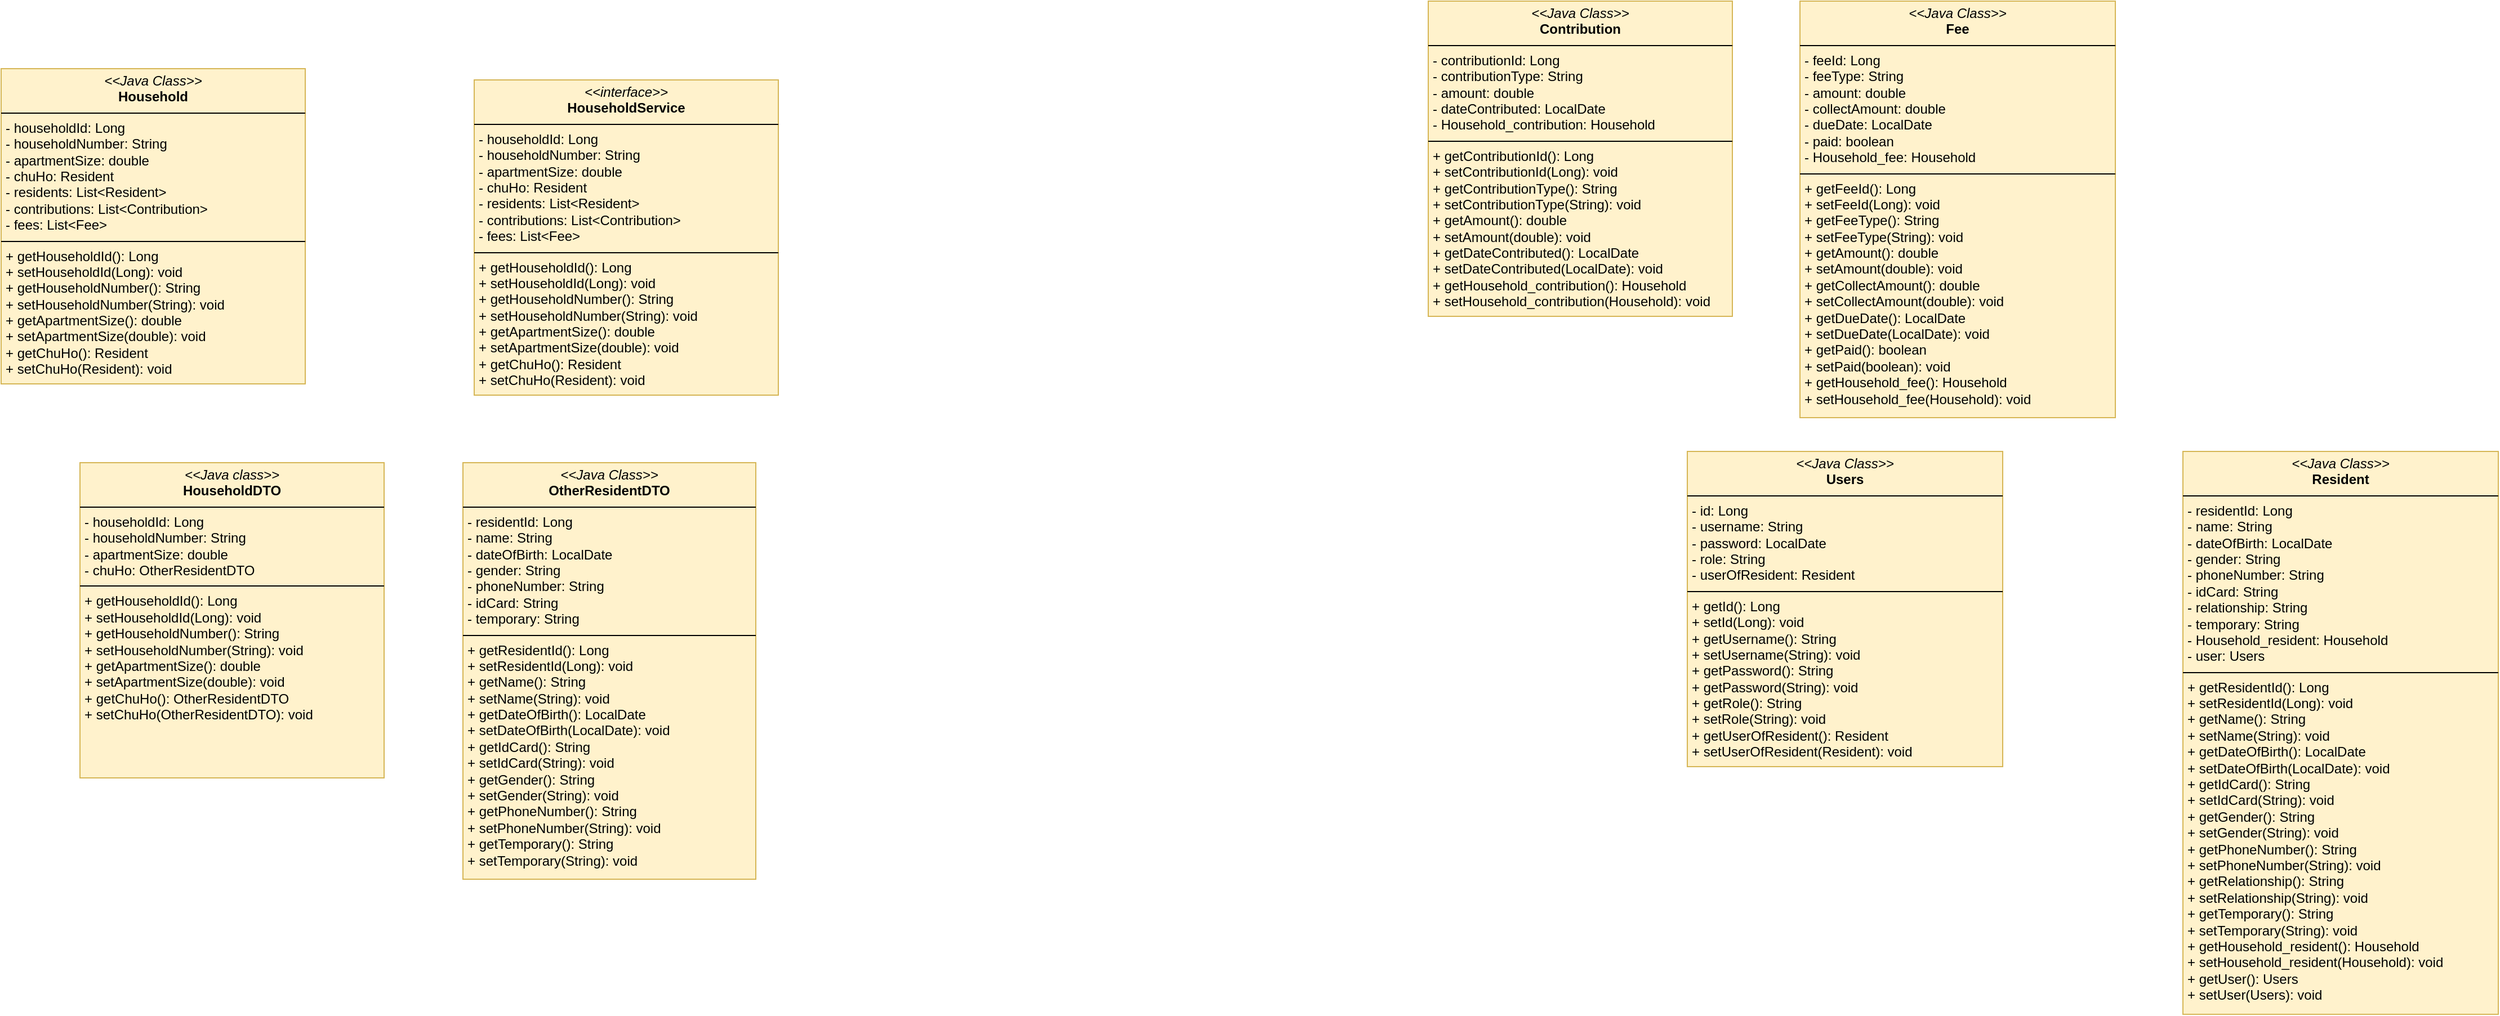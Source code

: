 <mxfile version="25.0.3">
  <diagram id="C5RBs43oDa-KdzZeNtuy" name="Page-1">
    <mxGraphModel dx="2529" dy="-695" grid="1" gridSize="10" guides="1" tooltips="1" connect="1" arrows="1" fold="1" page="1" pageScale="1" pageWidth="827" pageHeight="1169" math="0" shadow="0">
      <root>
        <mxCell id="WIyWlLk6GJQsqaUBKTNV-0" />
        <mxCell id="WIyWlLk6GJQsqaUBKTNV-1" parent="WIyWlLk6GJQsqaUBKTNV-0" />
        <mxCell id="75rg_Ny6UcCg7GmsErNv-0" value="&lt;p style=&quot;margin:0px;margin-top:4px;text-align:center;&quot;&gt;&lt;i&gt;&amp;lt;&amp;lt;Java Class&amp;gt;&amp;gt;&lt;/i&gt;&lt;br&gt;&lt;b&gt;Contribution&lt;/b&gt;&lt;/p&gt;&lt;hr size=&quot;1&quot; style=&quot;border-style:solid;&quot;&gt;&lt;p style=&quot;margin:0px;margin-left:4px;&quot;&gt;- contributionId: Long&lt;br&gt;- contributionType: String&lt;/p&gt;&lt;p style=&quot;margin:0px;margin-left:4px;&quot;&gt;- amount: double&lt;/p&gt;&lt;p style=&quot;margin:0px;margin-left:4px;&quot;&gt;-&amp;nbsp;dateContributed: LocalDate&lt;/p&gt;&lt;p style=&quot;margin:0px;margin-left:4px;&quot;&gt;-&amp;nbsp;Household_contribution: Household&lt;/p&gt;&lt;hr size=&quot;1&quot; style=&quot;border-style:solid;&quot;&gt;&lt;p style=&quot;margin:0px;margin-left:4px;&quot;&gt;+ getContributionId(): Long&lt;br&gt;+ setContributionId(Long): void&lt;/p&gt;&lt;p style=&quot;margin:0px;margin-left:4px;&quot;&gt;+&amp;nbsp;getContributionType(): String&lt;/p&gt;&lt;p style=&quot;margin:0px;margin-left:4px;&quot;&gt;+ setContributionType(String): void&amp;nbsp;&lt;/p&gt;&lt;p style=&quot;margin:0px;margin-left:4px;&quot;&gt;+&amp;nbsp;getAmount(): double&lt;/p&gt;&lt;p style=&quot;margin:0px;margin-left:4px;&quot;&gt;+ setAmount(double): void&lt;/p&gt;&lt;p style=&quot;margin:0px;margin-left:4px;&quot;&gt;+&amp;nbsp;getDateContributed(): LocalDate&lt;/p&gt;&lt;p style=&quot;margin:0px;margin-left:4px;&quot;&gt;+ setDateContributed(LocalDate): void&lt;/p&gt;&lt;p style=&quot;margin:0px;margin-left:4px;&quot;&gt;+&amp;nbsp;getHousehold_contribution(): Household&lt;/p&gt;&lt;p style=&quot;margin:0px;margin-left:4px;&quot;&gt;+ setHousehold_contribution(Household): void&lt;/p&gt;" style="verticalAlign=top;align=left;overflow=fill;html=1;whiteSpace=wrap;fillColor=#fff2cc;strokeColor=#d6b656;" vertex="1" parent="WIyWlLk6GJQsqaUBKTNV-1">
          <mxGeometry x="-133" y="1190" width="270" height="280" as="geometry" />
        </mxCell>
        <mxCell id="75rg_Ny6UcCg7GmsErNv-1" value="&lt;p style=&quot;margin:0px;margin-top:4px;text-align:center;&quot;&gt;&lt;i&gt;&amp;lt;&amp;lt;Java Class&amp;gt;&amp;gt;&lt;/i&gt;&lt;br&gt;&lt;b&gt;Fee&lt;/b&gt;&lt;/p&gt;&lt;hr size=&quot;1&quot; style=&quot;border-style:solid;&quot;&gt;&lt;p style=&quot;margin:0px;margin-left:4px;&quot;&gt;- feeId: Long&lt;br&gt;- feeType: String&lt;/p&gt;&lt;p style=&quot;margin:0px;margin-left:4px;&quot;&gt;- amount: double&lt;/p&gt;&lt;p style=&quot;margin:0px;margin-left:4px;&quot;&gt;-&amp;nbsp;collectAmount: double&lt;/p&gt;&lt;p style=&quot;margin:0px;margin-left:4px;&quot;&gt;-&amp;nbsp;dueDate: LocalDate&lt;/p&gt;&lt;p style=&quot;margin:0px;margin-left:4px;&quot;&gt;- paid: boolean&lt;/p&gt;&lt;p style=&quot;margin:0px;margin-left:4px;&quot;&gt;-&amp;nbsp;Household_fee: Household&lt;/p&gt;&lt;hr size=&quot;1&quot; style=&quot;border-style:solid;&quot;&gt;&lt;p style=&quot;margin:0px;margin-left:4px;&quot;&gt;+ getFeeId(): Long&lt;br&gt;+ setFeeId(Long): void&lt;/p&gt;&lt;p style=&quot;margin:0px;margin-left:4px;&quot;&gt;+&amp;nbsp;getFeeType(): String&lt;/p&gt;&lt;p style=&quot;margin:0px;margin-left:4px;&quot;&gt;+ setFeeType(String): void&amp;nbsp;&lt;/p&gt;&lt;p style=&quot;margin:0px;margin-left:4px;&quot;&gt;+&amp;nbsp;getAmount(): double&lt;/p&gt;&lt;p style=&quot;margin:0px;margin-left:4px;&quot;&gt;+ setAmount(double): void&lt;/p&gt;&lt;p style=&quot;margin:0px;margin-left:4px;&quot;&gt;+ getCollectAmount(): double&lt;/p&gt;&lt;p style=&quot;margin:0px;margin-left:4px;&quot;&gt;+ setCollectAmount(double): void&lt;/p&gt;&lt;p style=&quot;margin:0px;margin-left:4px;&quot;&gt;+&amp;nbsp;getDueDate(): LocalDate&lt;/p&gt;&lt;p style=&quot;margin:0px;margin-left:4px;&quot;&gt;+ setDueDate(LocalDate): void&lt;/p&gt;&lt;p style=&quot;margin:0px;margin-left:4px;&quot;&gt;+ getPaid(): boolean&lt;/p&gt;&lt;p style=&quot;margin:0px;margin-left:4px;&quot;&gt;+ setPaid(boolean): void&lt;/p&gt;&lt;p style=&quot;margin:0px;margin-left:4px;&quot;&gt;+&amp;nbsp;getHousehold_fee(): Household&lt;/p&gt;&lt;p style=&quot;margin:0px;margin-left:4px;&quot;&gt;+ setHousehold_fee(Household): void&lt;/p&gt;" style="verticalAlign=top;align=left;overflow=fill;html=1;whiteSpace=wrap;fillColor=#fff2cc;strokeColor=#d6b656;" vertex="1" parent="WIyWlLk6GJQsqaUBKTNV-1">
          <mxGeometry x="197" y="1190" width="280" height="370" as="geometry" />
        </mxCell>
        <mxCell id="75rg_Ny6UcCg7GmsErNv-2" value="&lt;p style=&quot;margin:0px;margin-top:4px;text-align:center;&quot;&gt;&lt;i&gt;&amp;lt;&amp;lt;Java Class&amp;gt;&amp;gt;&lt;/i&gt;&lt;br&gt;&lt;b&gt;Household&lt;/b&gt;&lt;/p&gt;&lt;hr size=&quot;1&quot; style=&quot;border-style:solid;&quot;&gt;&lt;p style=&quot;margin:0px;margin-left:4px;&quot;&gt;- householdId: Long&lt;br&gt;- householdNumber: String&lt;/p&gt;&lt;p style=&quot;margin:0px;margin-left:4px;&quot;&gt;- apartmentSize: double&lt;/p&gt;&lt;p style=&quot;margin:0px;margin-left:4px;&quot;&gt;-&amp;nbsp;chuHo: Resident&lt;/p&gt;&lt;p style=&quot;margin:0px;margin-left:4px;&quot;&gt;-&amp;nbsp;residents: List&amp;lt;Resident&amp;gt;&lt;/p&gt;&lt;p style=&quot;margin:0px;margin-left:4px;&quot;&gt;- contributions: List&amp;lt;Contribution&amp;gt;&lt;/p&gt;&lt;p style=&quot;margin:0px;margin-left:4px;&quot;&gt;- fees: List&amp;lt;Fee&amp;gt;&lt;/p&gt;&lt;hr size=&quot;1&quot; style=&quot;border-style:solid;&quot;&gt;&lt;p style=&quot;margin:0px;margin-left:4px;&quot;&gt;+ getHouseholdId(): Long&lt;br&gt;+ setHouseholdId(Long): void&lt;/p&gt;&lt;p style=&quot;margin:0px;margin-left:4px;&quot;&gt;+&amp;nbsp;getHouseholdNumber(): String&lt;/p&gt;&lt;p style=&quot;margin:0px;margin-left:4px;&quot;&gt;+ setHouseholdNumber(String): void&amp;nbsp;&lt;/p&gt;&lt;p style=&quot;margin:0px;margin-left:4px;&quot;&gt;+&amp;nbsp;getApartmentSize(): double&lt;/p&gt;&lt;p style=&quot;margin:0px;margin-left:4px;&quot;&gt;+ setApartmentSize(double): void&lt;/p&gt;&lt;p style=&quot;margin:0px;margin-left:4px;&quot;&gt;+ getChuHo(): Resident&lt;/p&gt;&lt;p style=&quot;margin:0px;margin-left:4px;&quot;&gt;+ setChuHo(Resident): void&amp;nbsp;&lt;/p&gt;&lt;p style=&quot;margin:0px;margin-left:4px;&quot;&gt;&lt;br&gt;&lt;/p&gt;" style="verticalAlign=top;align=left;overflow=fill;html=1;whiteSpace=wrap;fillColor=#fff2cc;strokeColor=#d6b656;" vertex="1" parent="WIyWlLk6GJQsqaUBKTNV-1">
          <mxGeometry x="-1400" y="1250" width="270" height="280" as="geometry" />
        </mxCell>
        <mxCell id="75rg_Ny6UcCg7GmsErNv-19" value="&lt;p style=&quot;margin:0px;margin-top:4px;text-align:center;&quot;&gt;&lt;i&gt;&amp;lt;&amp;lt;Java Class&amp;gt;&amp;gt;&lt;/i&gt;&lt;br&gt;&lt;b&gt;Resident&lt;/b&gt;&lt;/p&gt;&lt;hr size=&quot;1&quot; style=&quot;border-style:solid;&quot;&gt;&lt;p style=&quot;margin:0px;margin-left:4px;&quot;&gt;- residentId: Long&lt;br&gt;- name: String&lt;/p&gt;&lt;p style=&quot;margin:0px;margin-left:4px;&quot;&gt;- dateOfBirth: LocalDate&lt;/p&gt;&lt;p style=&quot;margin:0px;margin-left:4px;&quot;&gt;- gender: String&lt;/p&gt;&lt;p style=&quot;margin:0px;margin-left:4px;&quot;&gt;-&amp;nbsp;phoneNumber: String&lt;/p&gt;&lt;p style=&quot;margin:0px;margin-left:4px;&quot;&gt;- idCard: String&lt;/p&gt;&lt;p style=&quot;margin:0px;margin-left:4px;&quot;&gt;- relationship: String&lt;/p&gt;&lt;p style=&quot;margin:0px;margin-left:4px;&quot;&gt;- temporary: String&lt;/p&gt;&lt;p style=&quot;margin:0px;margin-left:4px;&quot;&gt;-&amp;nbsp;Household_resident: Household&lt;/p&gt;&lt;p style=&quot;margin:0px;margin-left:4px;&quot;&gt;-&amp;nbsp;user: Users&lt;/p&gt;&lt;hr size=&quot;1&quot; style=&quot;border-style:solid;&quot;&gt;&lt;p style=&quot;margin:0px;margin-left:4px;&quot;&gt;+ getResidentId(): Long&lt;br&gt;+ setResidentId(Long): void&lt;/p&gt;&lt;p style=&quot;margin:0px;margin-left:4px;&quot;&gt;+&amp;nbsp;getName(): String&lt;/p&gt;&lt;p style=&quot;margin:0px;margin-left:4px;&quot;&gt;+ setName(String): void&amp;nbsp;&lt;/p&gt;&lt;p style=&quot;margin:0px;margin-left:4px;&quot;&gt;+&amp;nbsp;getDateOfBirth(): LocalDate&lt;/p&gt;&lt;p style=&quot;margin:0px;margin-left:4px;&quot;&gt;+ setDateOfBirth(LocalDate): void&lt;/p&gt;&lt;p style=&quot;margin:0px;margin-left:4px;&quot;&gt;+ getIdCard(): String&lt;/p&gt;&lt;p style=&quot;margin:0px;margin-left:4px;&quot;&gt;+ setIdCard(String): void&amp;nbsp;&lt;/p&gt;&lt;p style=&quot;margin:0px;margin-left:4px;&quot;&gt;+&amp;nbsp;getGender(): String&lt;/p&gt;&lt;p style=&quot;margin:0px;margin-left:4px;&quot;&gt;+ setGender(String): void&lt;/p&gt;&lt;p style=&quot;margin:0px;margin-left:4px;&quot;&gt;+ getPhoneNumber(): String&lt;/p&gt;&lt;p style=&quot;margin:0px;margin-left:4px;&quot;&gt;+ setPhoneNumber(String): void&lt;/p&gt;&lt;p style=&quot;margin:0px;margin-left:4px;&quot;&gt;+&amp;nbsp;getRelationship(): String&lt;/p&gt;&lt;p style=&quot;margin:0px;margin-left:4px;&quot;&gt;+ setRelationship(String): void&lt;/p&gt;&lt;p style=&quot;margin:0px;margin-left:4px;&quot;&gt;+&amp;nbsp;getTemporary(): String&lt;/p&gt;&lt;p style=&quot;margin:0px;margin-left:4px;&quot;&gt;+ setTemporary(String): void&lt;/p&gt;&lt;p style=&quot;margin:0px;margin-left:4px;&quot;&gt;+&amp;nbsp;getHousehold_resident(): Household&lt;/p&gt;&lt;p style=&quot;margin:0px;margin-left:4px;&quot;&gt;+ setHousehold_resident(Household): void&lt;/p&gt;&lt;p style=&quot;margin:0px;margin-left:4px;&quot;&gt;+&amp;nbsp;getUser(): Users&lt;/p&gt;&lt;p style=&quot;margin:0px;margin-left:4px;&quot;&gt;+ setUser(Users): void&lt;/p&gt;&lt;p style=&quot;margin:0px;margin-left:4px;&quot;&gt;&lt;br&gt;&lt;/p&gt;&lt;p style=&quot;margin:0px;margin-left:4px;&quot;&gt;&lt;br&gt;&lt;/p&gt;" style="verticalAlign=top;align=left;overflow=fill;html=1;whiteSpace=wrap;fillColor=#fff2cc;strokeColor=#d6b656;" vertex="1" parent="WIyWlLk6GJQsqaUBKTNV-1">
          <mxGeometry x="537" y="1590" width="280" height="500" as="geometry" />
        </mxCell>
        <mxCell id="75rg_Ny6UcCg7GmsErNv-20" value="&lt;p style=&quot;margin:0px;margin-top:4px;text-align:center;&quot;&gt;&lt;i&gt;&amp;lt;&amp;lt;Java Class&amp;gt;&amp;gt;&lt;/i&gt;&lt;br&gt;&lt;b&gt;Users&lt;/b&gt;&lt;/p&gt;&lt;hr size=&quot;1&quot; style=&quot;border-style:solid;&quot;&gt;&lt;p style=&quot;margin:0px;margin-left:4px;&quot;&gt;- id: Long&lt;br&gt;- username: String&lt;/p&gt;&lt;p style=&quot;margin:0px;margin-left:4px;&quot;&gt;- password: LocalDate&lt;/p&gt;&lt;p style=&quot;margin:0px;margin-left:4px;&quot;&gt;- role: String&lt;/p&gt;&lt;p style=&quot;margin:0px;margin-left:4px;&quot;&gt;-&amp;nbsp;userOfResident: Resident&lt;br&gt;&lt;/p&gt;&lt;hr size=&quot;1&quot; style=&quot;border-style:solid;&quot;&gt;&lt;p style=&quot;margin:0px;margin-left:4px;&quot;&gt;+ getId(): Long&lt;br&gt;+ setId(Long): void&lt;/p&gt;&lt;p style=&quot;margin:0px;margin-left:4px;&quot;&gt;+&amp;nbsp;getUsername(): String&lt;/p&gt;&lt;p style=&quot;margin:0px;margin-left:4px;&quot;&gt;+ setUsername(String): void&amp;nbsp;&lt;/p&gt;&lt;p style=&quot;margin:0px;margin-left:4px;&quot;&gt;+&amp;nbsp;getPassword(): String&lt;/p&gt;&lt;p style=&quot;margin:0px;margin-left:4px;&quot;&gt;+ getPassword(String): void&lt;/p&gt;&lt;p style=&quot;margin:0px;margin-left:4px;&quot;&gt;+ getRole(): String&lt;/p&gt;&lt;p style=&quot;margin:0px;margin-left:4px;&quot;&gt;+ setRole(String): void&amp;nbsp;&lt;/p&gt;&lt;p style=&quot;margin:0px;margin-left:4px;&quot;&gt;+&amp;nbsp;getUserOfResident(): Resident&lt;/p&gt;&lt;p style=&quot;margin:0px;margin-left:4px;&quot;&gt;+ setUserOfResident(Resident): void&lt;/p&gt;&lt;p style=&quot;margin:0px;margin-left:4px;&quot;&gt;&lt;br&gt;&lt;/p&gt;" style="verticalAlign=top;align=left;overflow=fill;html=1;whiteSpace=wrap;fillColor=#fff2cc;strokeColor=#d6b656;" vertex="1" parent="WIyWlLk6GJQsqaUBKTNV-1">
          <mxGeometry x="97" y="1590" width="280" height="280" as="geometry" />
        </mxCell>
        <mxCell id="75rg_Ny6UcCg7GmsErNv-28" value="&lt;p style=&quot;margin:0px;margin-top:4px;text-align:center;&quot;&gt;&lt;i&gt;&amp;lt;&amp;lt;interface&amp;gt;&amp;gt;&lt;/i&gt;&lt;br&gt;&lt;b&gt;HouseholdService&lt;/b&gt;&lt;/p&gt;&lt;hr size=&quot;1&quot; style=&quot;border-style:solid;&quot;&gt;&lt;p style=&quot;margin:0px;margin-left:4px;&quot;&gt;- householdId: Long&lt;br&gt;- householdNumber: String&lt;/p&gt;&lt;p style=&quot;margin:0px;margin-left:4px;&quot;&gt;- apartmentSize: double&lt;/p&gt;&lt;p style=&quot;margin:0px;margin-left:4px;&quot;&gt;-&amp;nbsp;chuHo: Resident&lt;/p&gt;&lt;p style=&quot;margin:0px;margin-left:4px;&quot;&gt;-&amp;nbsp;residents: List&amp;lt;Resident&amp;gt;&lt;/p&gt;&lt;p style=&quot;margin:0px;margin-left:4px;&quot;&gt;- contributions: List&amp;lt;Contribution&amp;gt;&lt;/p&gt;&lt;p style=&quot;margin:0px;margin-left:4px;&quot;&gt;- fees: List&amp;lt;Fee&amp;gt;&lt;/p&gt;&lt;hr size=&quot;1&quot; style=&quot;border-style:solid;&quot;&gt;&lt;p style=&quot;margin:0px;margin-left:4px;&quot;&gt;+ getHouseholdId(): Long&lt;br&gt;+ setHouseholdId(Long): void&lt;/p&gt;&lt;p style=&quot;margin:0px;margin-left:4px;&quot;&gt;+&amp;nbsp;getHouseholdNumber(): String&lt;/p&gt;&lt;p style=&quot;margin:0px;margin-left:4px;&quot;&gt;+ setHouseholdNumber(String): void&amp;nbsp;&lt;/p&gt;&lt;p style=&quot;margin:0px;margin-left:4px;&quot;&gt;+&amp;nbsp;getApartmentSize(): double&lt;/p&gt;&lt;p style=&quot;margin:0px;margin-left:4px;&quot;&gt;+ setApartmentSize(double): void&lt;/p&gt;&lt;p style=&quot;margin:0px;margin-left:4px;&quot;&gt;+ getChuHo(): Resident&lt;/p&gt;&lt;p style=&quot;margin:0px;margin-left:4px;&quot;&gt;+ setChuHo(Resident): void&amp;nbsp;&lt;/p&gt;&lt;p style=&quot;margin:0px;margin-left:4px;&quot;&gt;&lt;br&gt;&lt;/p&gt;" style="verticalAlign=top;align=left;overflow=fill;html=1;whiteSpace=wrap;fillColor=#fff2cc;strokeColor=#d6b656;" vertex="1" parent="WIyWlLk6GJQsqaUBKTNV-1">
          <mxGeometry x="-980" y="1260" width="270" height="280" as="geometry" />
        </mxCell>
        <mxCell id="75rg_Ny6UcCg7GmsErNv-29" value="&lt;p style=&quot;margin:0px;margin-top:4px;text-align:center;&quot;&gt;&lt;i&gt;&amp;lt;&amp;lt;Java class&amp;gt;&amp;gt;&lt;/i&gt;&lt;br&gt;&lt;b&gt;HouseholdDTO&lt;/b&gt;&lt;/p&gt;&lt;hr size=&quot;1&quot; style=&quot;border-style:solid;&quot;&gt;&lt;p style=&quot;margin:0px;margin-left:4px;&quot;&gt;- householdId: Long&lt;br&gt;- householdNumber: String&lt;/p&gt;&lt;p style=&quot;margin:0px;margin-left:4px;&quot;&gt;- apartmentSize: double&lt;/p&gt;&lt;p style=&quot;margin:0px;margin-left:4px;&quot;&gt;-&amp;nbsp;chuHo: OtherResidentDTO&lt;/p&gt;&lt;hr size=&quot;1&quot; style=&quot;border-style:solid;&quot;&gt;&lt;p style=&quot;margin:0px;margin-left:4px;&quot;&gt;+ getHouseholdId(): Long&lt;br&gt;+ setHouseholdId(Long): void&lt;/p&gt;&lt;p style=&quot;margin:0px;margin-left:4px;&quot;&gt;+&amp;nbsp;getHouseholdNumber(): String&lt;/p&gt;&lt;p style=&quot;margin:0px;margin-left:4px;&quot;&gt;+ setHouseholdNumber(String): void&amp;nbsp;&lt;/p&gt;&lt;p style=&quot;margin:0px;margin-left:4px;&quot;&gt;+&amp;nbsp;getApartmentSize(): double&lt;/p&gt;&lt;p style=&quot;margin:0px;margin-left:4px;&quot;&gt;+ setApartmentSize(double): void&lt;/p&gt;&lt;p style=&quot;margin:0px;margin-left:4px;&quot;&gt;+ getChuHo(): OtherResidentDTO&lt;/p&gt;&lt;p style=&quot;margin:0px;margin-left:4px;&quot;&gt;+ setChuHo(OtherResidentDTO): void&amp;nbsp;&lt;/p&gt;&lt;p style=&quot;margin:0px;margin-left:4px;&quot;&gt;&lt;br&gt;&lt;/p&gt;" style="verticalAlign=top;align=left;overflow=fill;html=1;whiteSpace=wrap;fillColor=#fff2cc;strokeColor=#d6b656;" vertex="1" parent="WIyWlLk6GJQsqaUBKTNV-1">
          <mxGeometry x="-1330" y="1600" width="270" height="280" as="geometry" />
        </mxCell>
        <mxCell id="75rg_Ny6UcCg7GmsErNv-30" value="&lt;p style=&quot;margin:0px;margin-top:4px;text-align:center;&quot;&gt;&lt;i&gt;&amp;lt;&amp;lt;Java Class&amp;gt;&amp;gt;&lt;/i&gt;&lt;br&gt;&lt;b&gt;OtherResidentDTO&lt;/b&gt;&lt;/p&gt;&lt;hr size=&quot;1&quot; style=&quot;border-style:solid;&quot;&gt;&lt;p style=&quot;margin:0px;margin-left:4px;&quot;&gt;- residentId: Long&lt;br&gt;- name: String&lt;/p&gt;&lt;p style=&quot;margin:0px;margin-left:4px;&quot;&gt;- dateOfBirth: LocalDate&lt;/p&gt;&lt;p style=&quot;margin:0px;margin-left:4px;&quot;&gt;- gender: String&lt;/p&gt;&lt;p style=&quot;margin:0px;margin-left:4px;&quot;&gt;-&amp;nbsp;phoneNumber: String&lt;/p&gt;&lt;p style=&quot;margin:0px;margin-left:4px;&quot;&gt;- idCard: String&lt;/p&gt;&lt;p style=&quot;margin:0px;margin-left:4px;&quot;&gt;- temporary: String&lt;/p&gt;&lt;hr size=&quot;1&quot; style=&quot;border-style:solid;&quot;&gt;&lt;p style=&quot;margin:0px;margin-left:4px;&quot;&gt;+ getResidentId(): Long&lt;br&gt;+ setResidentId(Long): void&lt;/p&gt;&lt;p style=&quot;margin:0px;margin-left:4px;&quot;&gt;+&amp;nbsp;getName(): String&lt;/p&gt;&lt;p style=&quot;margin:0px;margin-left:4px;&quot;&gt;+ setName(String): void&amp;nbsp;&lt;/p&gt;&lt;p style=&quot;margin:0px;margin-left:4px;&quot;&gt;+&amp;nbsp;getDateOfBirth(): LocalDate&lt;/p&gt;&lt;p style=&quot;margin:0px;margin-left:4px;&quot;&gt;+ setDateOfBirth(LocalDate): void&lt;/p&gt;&lt;p style=&quot;margin:0px;margin-left:4px;&quot;&gt;+ getIdCard(): String&lt;/p&gt;&lt;p style=&quot;margin:0px;margin-left:4px;&quot;&gt;+ setIdCard(String): void&amp;nbsp;&lt;/p&gt;&lt;p style=&quot;margin:0px;margin-left:4px;&quot;&gt;+&amp;nbsp;getGender(): String&lt;/p&gt;&lt;p style=&quot;margin:0px;margin-left:4px;&quot;&gt;+ setGender(String): void&lt;/p&gt;&lt;p style=&quot;margin:0px;margin-left:4px;&quot;&gt;+ getPhoneNumber(): String&lt;/p&gt;&lt;p style=&quot;margin:0px;margin-left:4px;&quot;&gt;+ setPhoneNumber(String): void&lt;/p&gt;&lt;p style=&quot;margin:0px;margin-left:4px;&quot;&gt;+&amp;nbsp;getTemporary(): String&lt;/p&gt;&lt;p style=&quot;margin:0px;margin-left:4px;&quot;&gt;+ setTemporary(String): void&lt;/p&gt;&lt;p style=&quot;margin:0px;margin-left:4px;&quot;&gt;&lt;br&gt;&lt;/p&gt;&lt;p style=&quot;margin:0px;margin-left:4px;&quot;&gt;&lt;br&gt;&lt;/p&gt;" style="verticalAlign=top;align=left;overflow=fill;html=1;whiteSpace=wrap;fillColor=#fff2cc;strokeColor=#d6b656;" vertex="1" parent="WIyWlLk6GJQsqaUBKTNV-1">
          <mxGeometry x="-990" y="1600" width="260" height="370" as="geometry" />
        </mxCell>
      </root>
    </mxGraphModel>
  </diagram>
</mxfile>
